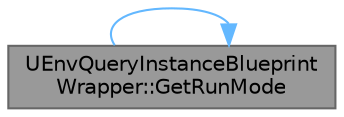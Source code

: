 digraph "UEnvQueryInstanceBlueprintWrapper::GetRunMode"
{
 // INTERACTIVE_SVG=YES
 // LATEX_PDF_SIZE
  bgcolor="transparent";
  edge [fontname=Helvetica,fontsize=10,labelfontname=Helvetica,labelfontsize=10];
  node [fontname=Helvetica,fontsize=10,shape=box,height=0.2,width=0.4];
  rankdir="LR";
  Node1 [id="Node000001",label="UEnvQueryInstanceBlueprint\lWrapper::GetRunMode",height=0.2,width=0.4,color="gray40", fillcolor="grey60", style="filled", fontcolor="black",tooltip="Used in UMassEQSBlueprintLibrary::GetEnviromentQueryResultAsEntityInfo."];
  Node1 -> Node1 [id="edge1_Node000001_Node000001",color="steelblue1",style="solid",tooltip=" "];
}
